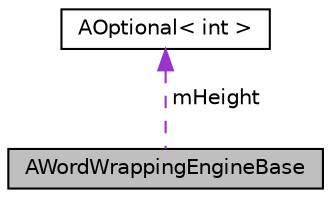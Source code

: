 digraph "AWordWrappingEngineBase"
{
 // LATEX_PDF_SIZE
  edge [fontname="Helvetica",fontsize="10",labelfontname="Helvetica",labelfontsize="10"];
  node [fontname="Helvetica",fontsize="10",shape=record];
  Node1 [label="AWordWrappingEngineBase",height=0.2,width=0.4,color="black", fillcolor="grey75", style="filled", fontcolor="black",tooltip=" "];
  Node2 -> Node1 [dir="back",color="darkorchid3",fontsize="10",style="dashed",label=" mHeight" ,fontname="Helvetica"];
  Node2 [label="AOptional\< int \>",height=0.2,width=0.4,color="black", fillcolor="white", style="filled",URL="$classAOptional.html",tooltip=" "];
}
